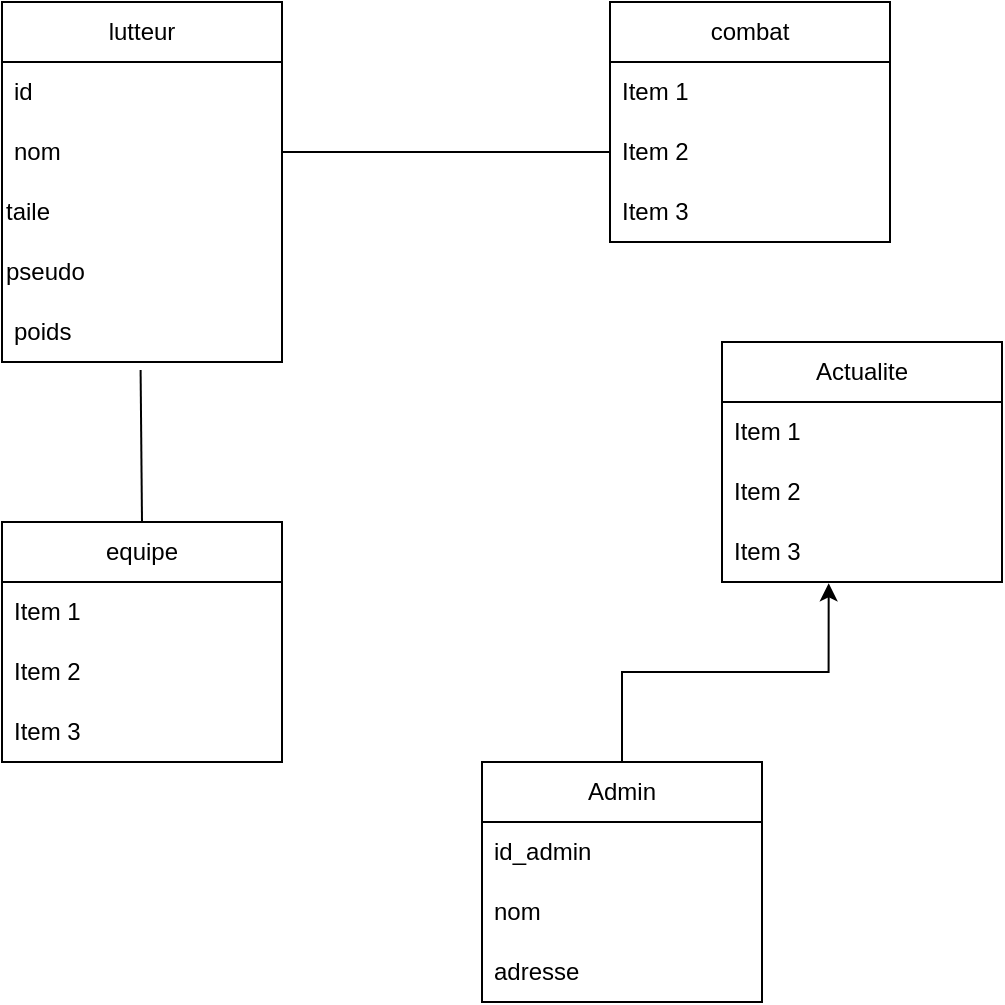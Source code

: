 <mxfile version="22.1.17" type="github">
  <diagram id="C5RBs43oDa-KdzZeNtuy" name="Page-1">
    <mxGraphModel dx="786" dy="467" grid="1" gridSize="10" guides="1" tooltips="1" connect="1" arrows="1" fold="1" page="1" pageScale="1" pageWidth="827" pageHeight="1169" math="0" shadow="0">
      <root>
        <mxCell id="WIyWlLk6GJQsqaUBKTNV-0" />
        <mxCell id="WIyWlLk6GJQsqaUBKTNV-1" parent="WIyWlLk6GJQsqaUBKTNV-0" />
        <mxCell id="vjmfeIjl3uwVMOq1RNl2-1" value="lutteur" style="swimlane;fontStyle=0;childLayout=stackLayout;horizontal=1;startSize=30;horizontalStack=0;resizeParent=1;resizeParentMax=0;resizeLast=0;collapsible=1;marginBottom=0;whiteSpace=wrap;html=1;" vertex="1" parent="WIyWlLk6GJQsqaUBKTNV-1">
          <mxGeometry x="110" y="290" width="140" height="180" as="geometry" />
        </mxCell>
        <mxCell id="vjmfeIjl3uwVMOq1RNl2-2" value="id" style="text;strokeColor=none;fillColor=none;align=left;verticalAlign=middle;spacingLeft=4;spacingRight=4;overflow=hidden;points=[[0,0.5],[1,0.5]];portConstraint=eastwest;rotatable=0;whiteSpace=wrap;html=1;" vertex="1" parent="vjmfeIjl3uwVMOq1RNl2-1">
          <mxGeometry y="30" width="140" height="30" as="geometry" />
        </mxCell>
        <mxCell id="vjmfeIjl3uwVMOq1RNl2-3" value="nom" style="text;strokeColor=none;fillColor=none;align=left;verticalAlign=middle;spacingLeft=4;spacingRight=4;overflow=hidden;points=[[0,0.5],[1,0.5]];portConstraint=eastwest;rotatable=0;whiteSpace=wrap;html=1;" vertex="1" parent="vjmfeIjl3uwVMOq1RNl2-1">
          <mxGeometry y="60" width="140" height="30" as="geometry" />
        </mxCell>
        <mxCell id="vjmfeIjl3uwVMOq1RNl2-5" value="taile" style="text;html=1;strokeColor=none;fillColor=none;align=left;verticalAlign=middle;whiteSpace=wrap;rounded=0;" vertex="1" parent="vjmfeIjl3uwVMOq1RNl2-1">
          <mxGeometry y="90" width="140" height="30" as="geometry" />
        </mxCell>
        <mxCell id="vjmfeIjl3uwVMOq1RNl2-6" value="pseudo" style="text;html=1;strokeColor=none;fillColor=none;align=left;verticalAlign=middle;whiteSpace=wrap;rounded=0;" vertex="1" parent="vjmfeIjl3uwVMOq1RNl2-1">
          <mxGeometry y="120" width="140" height="30" as="geometry" />
        </mxCell>
        <mxCell id="vjmfeIjl3uwVMOq1RNl2-4" value="poids&amp;nbsp;&lt;br&gt;" style="text;strokeColor=none;fillColor=none;align=left;verticalAlign=middle;spacingLeft=4;spacingRight=4;overflow=hidden;points=[[0,0.5],[1,0.5]];portConstraint=eastwest;rotatable=0;whiteSpace=wrap;html=1;" vertex="1" parent="vjmfeIjl3uwVMOq1RNl2-1">
          <mxGeometry y="150" width="140" height="30" as="geometry" />
        </mxCell>
        <mxCell id="vjmfeIjl3uwVMOq1RNl2-7" value="combat" style="swimlane;fontStyle=0;childLayout=stackLayout;horizontal=1;startSize=30;horizontalStack=0;resizeParent=1;resizeParentMax=0;resizeLast=0;collapsible=1;marginBottom=0;whiteSpace=wrap;html=1;" vertex="1" parent="WIyWlLk6GJQsqaUBKTNV-1">
          <mxGeometry x="414" y="290" width="140" height="120" as="geometry" />
        </mxCell>
        <mxCell id="vjmfeIjl3uwVMOq1RNl2-8" value="Item 1" style="text;strokeColor=none;fillColor=none;align=left;verticalAlign=middle;spacingLeft=4;spacingRight=4;overflow=hidden;points=[[0,0.5],[1,0.5]];portConstraint=eastwest;rotatable=0;whiteSpace=wrap;html=1;" vertex="1" parent="vjmfeIjl3uwVMOq1RNl2-7">
          <mxGeometry y="30" width="140" height="30" as="geometry" />
        </mxCell>
        <mxCell id="vjmfeIjl3uwVMOq1RNl2-9" value="Item 2" style="text;strokeColor=none;fillColor=none;align=left;verticalAlign=middle;spacingLeft=4;spacingRight=4;overflow=hidden;points=[[0,0.5],[1,0.5]];portConstraint=eastwest;rotatable=0;whiteSpace=wrap;html=1;" vertex="1" parent="vjmfeIjl3uwVMOq1RNl2-7">
          <mxGeometry y="60" width="140" height="30" as="geometry" />
        </mxCell>
        <mxCell id="vjmfeIjl3uwVMOq1RNl2-10" value="Item 3" style="text;strokeColor=none;fillColor=none;align=left;verticalAlign=middle;spacingLeft=4;spacingRight=4;overflow=hidden;points=[[0,0.5],[1,0.5]];portConstraint=eastwest;rotatable=0;whiteSpace=wrap;html=1;" vertex="1" parent="vjmfeIjl3uwVMOq1RNl2-7">
          <mxGeometry y="90" width="140" height="30" as="geometry" />
        </mxCell>
        <mxCell id="vjmfeIjl3uwVMOq1RNl2-11" value="equipe" style="swimlane;fontStyle=0;childLayout=stackLayout;horizontal=1;startSize=30;horizontalStack=0;resizeParent=1;resizeParentMax=0;resizeLast=0;collapsible=1;marginBottom=0;whiteSpace=wrap;html=1;" vertex="1" parent="WIyWlLk6GJQsqaUBKTNV-1">
          <mxGeometry x="110" y="550" width="140" height="120" as="geometry" />
        </mxCell>
        <mxCell id="vjmfeIjl3uwVMOq1RNl2-12" value="Item 1" style="text;strokeColor=none;fillColor=none;align=left;verticalAlign=middle;spacingLeft=4;spacingRight=4;overflow=hidden;points=[[0,0.5],[1,0.5]];portConstraint=eastwest;rotatable=0;whiteSpace=wrap;html=1;" vertex="1" parent="vjmfeIjl3uwVMOq1RNl2-11">
          <mxGeometry y="30" width="140" height="30" as="geometry" />
        </mxCell>
        <mxCell id="vjmfeIjl3uwVMOq1RNl2-13" value="Item 2" style="text;strokeColor=none;fillColor=none;align=left;verticalAlign=middle;spacingLeft=4;spacingRight=4;overflow=hidden;points=[[0,0.5],[1,0.5]];portConstraint=eastwest;rotatable=0;whiteSpace=wrap;html=1;" vertex="1" parent="vjmfeIjl3uwVMOq1RNl2-11">
          <mxGeometry y="60" width="140" height="30" as="geometry" />
        </mxCell>
        <mxCell id="vjmfeIjl3uwVMOq1RNl2-14" value="Item 3" style="text;strokeColor=none;fillColor=none;align=left;verticalAlign=middle;spacingLeft=4;spacingRight=4;overflow=hidden;points=[[0,0.5],[1,0.5]];portConstraint=eastwest;rotatable=0;whiteSpace=wrap;html=1;" vertex="1" parent="vjmfeIjl3uwVMOq1RNl2-11">
          <mxGeometry y="90" width="140" height="30" as="geometry" />
        </mxCell>
        <mxCell id="vjmfeIjl3uwVMOq1RNl2-15" value="Actualite" style="swimlane;fontStyle=0;childLayout=stackLayout;horizontal=1;startSize=30;horizontalStack=0;resizeParent=1;resizeParentMax=0;resizeLast=0;collapsible=1;marginBottom=0;whiteSpace=wrap;html=1;" vertex="1" parent="WIyWlLk6GJQsqaUBKTNV-1">
          <mxGeometry x="470" y="460" width="140" height="120" as="geometry" />
        </mxCell>
        <mxCell id="vjmfeIjl3uwVMOq1RNl2-16" value="Item 1" style="text;strokeColor=none;fillColor=none;align=left;verticalAlign=middle;spacingLeft=4;spacingRight=4;overflow=hidden;points=[[0,0.5],[1,0.5]];portConstraint=eastwest;rotatable=0;whiteSpace=wrap;html=1;" vertex="1" parent="vjmfeIjl3uwVMOq1RNl2-15">
          <mxGeometry y="30" width="140" height="30" as="geometry" />
        </mxCell>
        <mxCell id="vjmfeIjl3uwVMOq1RNl2-17" value="Item 2" style="text;strokeColor=none;fillColor=none;align=left;verticalAlign=middle;spacingLeft=4;spacingRight=4;overflow=hidden;points=[[0,0.5],[1,0.5]];portConstraint=eastwest;rotatable=0;whiteSpace=wrap;html=1;" vertex="1" parent="vjmfeIjl3uwVMOq1RNl2-15">
          <mxGeometry y="60" width="140" height="30" as="geometry" />
        </mxCell>
        <mxCell id="vjmfeIjl3uwVMOq1RNl2-18" value="Item 3" style="text;strokeColor=none;fillColor=none;align=left;verticalAlign=middle;spacingLeft=4;spacingRight=4;overflow=hidden;points=[[0,0.5],[1,0.5]];portConstraint=eastwest;rotatable=0;whiteSpace=wrap;html=1;" vertex="1" parent="vjmfeIjl3uwVMOq1RNl2-15">
          <mxGeometry y="90" width="140" height="30" as="geometry" />
        </mxCell>
        <mxCell id="vjmfeIjl3uwVMOq1RNl2-24" value="" style="endArrow=none;html=1;rounded=0;exitX=1;exitY=0.5;exitDx=0;exitDy=0;entryX=0;entryY=0.5;entryDx=0;entryDy=0;" edge="1" parent="WIyWlLk6GJQsqaUBKTNV-1" source="vjmfeIjl3uwVMOq1RNl2-3" target="vjmfeIjl3uwVMOq1RNl2-9">
          <mxGeometry width="50" height="50" relative="1" as="geometry">
            <mxPoint x="280" y="400" as="sourcePoint" />
            <mxPoint x="330" y="350" as="targetPoint" />
          </mxGeometry>
        </mxCell>
        <mxCell id="vjmfeIjl3uwVMOq1RNl2-26" value="" style="endArrow=none;html=1;rounded=0;entryX=0.495;entryY=1.133;entryDx=0;entryDy=0;entryPerimeter=0;exitX=0.5;exitY=0;exitDx=0;exitDy=0;" edge="1" parent="WIyWlLk6GJQsqaUBKTNV-1" source="vjmfeIjl3uwVMOq1RNl2-11" target="vjmfeIjl3uwVMOq1RNl2-4">
          <mxGeometry width="50" height="50" relative="1" as="geometry">
            <mxPoint x="140" y="540" as="sourcePoint" />
            <mxPoint x="190" y="490" as="targetPoint" />
          </mxGeometry>
        </mxCell>
        <mxCell id="vjmfeIjl3uwVMOq1RNl2-27" value="Admin" style="swimlane;fontStyle=0;childLayout=stackLayout;horizontal=1;startSize=30;horizontalStack=0;resizeParent=1;resizeParentMax=0;resizeLast=0;collapsible=1;marginBottom=0;whiteSpace=wrap;html=1;" vertex="1" parent="WIyWlLk6GJQsqaUBKTNV-1">
          <mxGeometry x="350" y="670" width="140" height="120" as="geometry" />
        </mxCell>
        <mxCell id="vjmfeIjl3uwVMOq1RNl2-28" value="id_admin" style="text;strokeColor=none;fillColor=none;align=left;verticalAlign=middle;spacingLeft=4;spacingRight=4;overflow=hidden;points=[[0,0.5],[1,0.5]];portConstraint=eastwest;rotatable=0;whiteSpace=wrap;html=1;" vertex="1" parent="vjmfeIjl3uwVMOq1RNl2-27">
          <mxGeometry y="30" width="140" height="30" as="geometry" />
        </mxCell>
        <mxCell id="vjmfeIjl3uwVMOq1RNl2-29" value="nom" style="text;strokeColor=none;fillColor=none;align=left;verticalAlign=middle;spacingLeft=4;spacingRight=4;overflow=hidden;points=[[0,0.5],[1,0.5]];portConstraint=eastwest;rotatable=0;whiteSpace=wrap;html=1;" vertex="1" parent="vjmfeIjl3uwVMOq1RNl2-27">
          <mxGeometry y="60" width="140" height="30" as="geometry" />
        </mxCell>
        <mxCell id="vjmfeIjl3uwVMOq1RNl2-30" value="adresse&lt;br&gt;" style="text;strokeColor=none;fillColor=none;align=left;verticalAlign=middle;spacingLeft=4;spacingRight=4;overflow=hidden;points=[[0,0.5],[1,0.5]];portConstraint=eastwest;rotatable=0;whiteSpace=wrap;html=1;" vertex="1" parent="vjmfeIjl3uwVMOq1RNl2-27">
          <mxGeometry y="90" width="140" height="30" as="geometry" />
        </mxCell>
        <mxCell id="vjmfeIjl3uwVMOq1RNl2-31" style="edgeStyle=orthogonalEdgeStyle;rounded=0;orthogonalLoop=1;jettySize=auto;html=1;entryX=0.381;entryY=1.022;entryDx=0;entryDy=0;entryPerimeter=0;" edge="1" parent="WIyWlLk6GJQsqaUBKTNV-1" source="vjmfeIjl3uwVMOq1RNl2-27" target="vjmfeIjl3uwVMOq1RNl2-18">
          <mxGeometry relative="1" as="geometry" />
        </mxCell>
      </root>
    </mxGraphModel>
  </diagram>
</mxfile>
